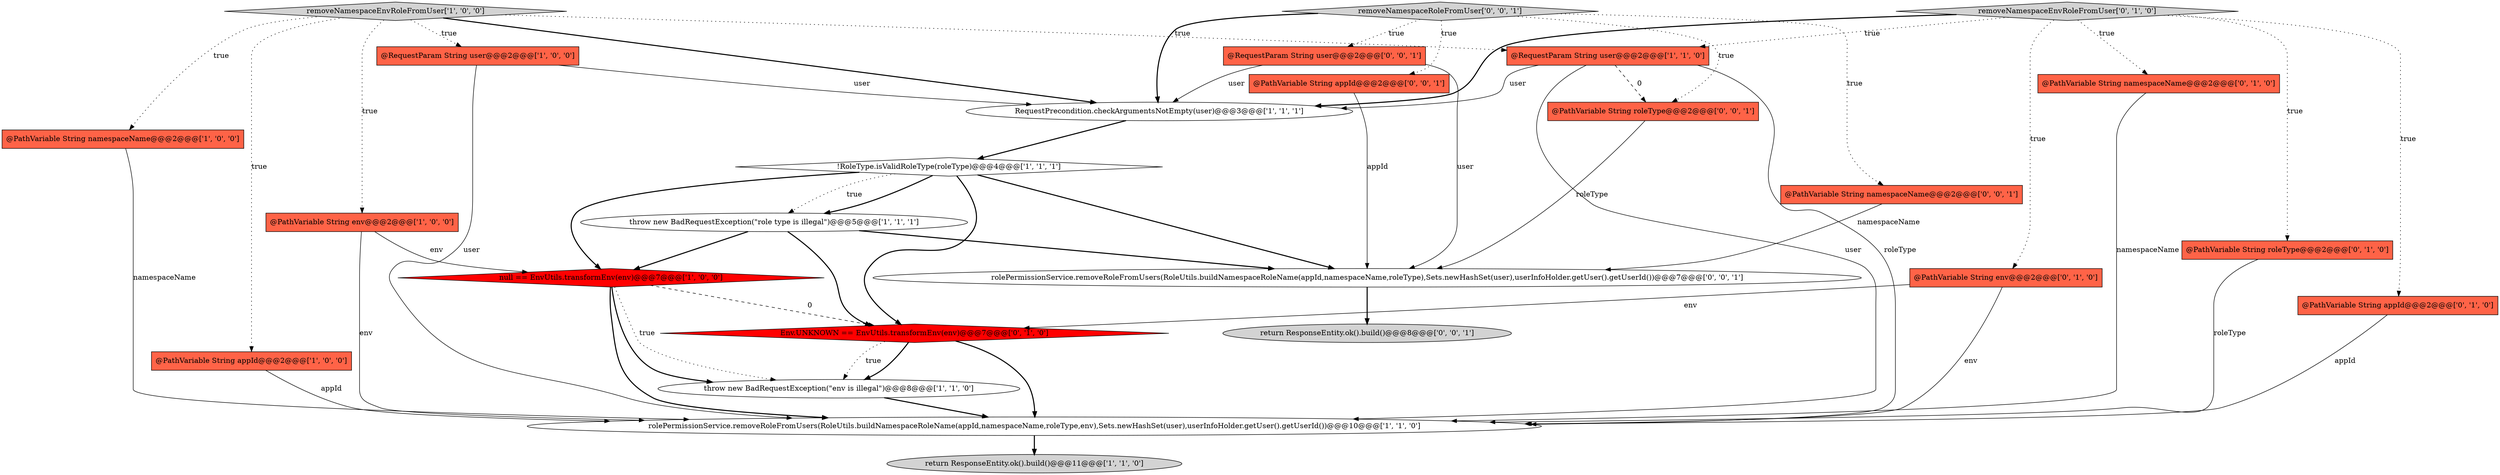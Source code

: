 digraph {
17 [style = filled, label = "@PathVariable String namespaceName@@@2@@@['0', '1', '0']", fillcolor = tomato, shape = box image = "AAA0AAABBB2BBB"];
20 [style = filled, label = "@PathVariable String namespaceName@@@2@@@['0', '0', '1']", fillcolor = tomato, shape = box image = "AAA0AAABBB3BBB"];
7 [style = filled, label = "return ResponseEntity.ok().build()@@@11@@@['1', '1', '0']", fillcolor = lightgray, shape = ellipse image = "AAA0AAABBB1BBB"];
3 [style = filled, label = "!RoleType.isValidRoleType(roleType)@@@4@@@['1', '1', '1']", fillcolor = white, shape = diamond image = "AAA0AAABBB1BBB"];
16 [style = filled, label = "removeNamespaceEnvRoleFromUser['0', '1', '0']", fillcolor = lightgray, shape = diamond image = "AAA0AAABBB2BBB"];
22 [style = filled, label = "@RequestParam String user@@@2@@@['0', '0', '1']", fillcolor = tomato, shape = box image = "AAA0AAABBB3BBB"];
2 [style = filled, label = "rolePermissionService.removeRoleFromUsers(RoleUtils.buildNamespaceRoleName(appId,namespaceName,roleType,env),Sets.newHashSet(user),userInfoHolder.getUser().getUserId())@@@10@@@['1', '1', '0']", fillcolor = white, shape = ellipse image = "AAA0AAABBB1BBB"];
1 [style = filled, label = "@PathVariable String namespaceName@@@2@@@['1', '0', '0']", fillcolor = tomato, shape = box image = "AAA0AAABBB1BBB"];
13 [style = filled, label = "Env.UNKNOWN == EnvUtils.transformEnv(env)@@@7@@@['0', '1', '0']", fillcolor = red, shape = diamond image = "AAA1AAABBB2BBB"];
11 [style = filled, label = "@RequestParam String user@@@2@@@['1', '1', '0']", fillcolor = tomato, shape = box image = "AAA0AAABBB1BBB"];
24 [style = filled, label = "@PathVariable String roleType@@@2@@@['0', '0', '1']", fillcolor = tomato, shape = box image = "AAA0AAABBB3BBB"];
23 [style = filled, label = "rolePermissionService.removeRoleFromUsers(RoleUtils.buildNamespaceRoleName(appId,namespaceName,roleType),Sets.newHashSet(user),userInfoHolder.getUser().getUserId())@@@7@@@['0', '0', '1']", fillcolor = white, shape = ellipse image = "AAA0AAABBB3BBB"];
18 [style = filled, label = "@PathVariable String roleType@@@2@@@['0', '1', '0']", fillcolor = tomato, shape = box image = "AAA0AAABBB2BBB"];
9 [style = filled, label = "throw new BadRequestException(\"role type is illegal\")@@@5@@@['1', '1', '1']", fillcolor = white, shape = ellipse image = "AAA0AAABBB1BBB"];
12 [style = filled, label = "throw new BadRequestException(\"env is illegal\")@@@8@@@['1', '1', '0']", fillcolor = white, shape = ellipse image = "AAA0AAABBB1BBB"];
0 [style = filled, label = "@PathVariable String env@@@2@@@['1', '0', '0']", fillcolor = tomato, shape = box image = "AAA0AAABBB1BBB"];
10 [style = filled, label = "null == EnvUtils.transformEnv(env)@@@7@@@['1', '0', '0']", fillcolor = red, shape = diamond image = "AAA1AAABBB1BBB"];
5 [style = filled, label = "@RequestParam String user@@@2@@@['1', '0', '0']", fillcolor = tomato, shape = box image = "AAA0AAABBB1BBB"];
4 [style = filled, label = "@PathVariable String appId@@@2@@@['1', '0', '0']", fillcolor = tomato, shape = box image = "AAA0AAABBB1BBB"];
8 [style = filled, label = "removeNamespaceEnvRoleFromUser['1', '0', '0']", fillcolor = lightgray, shape = diamond image = "AAA0AAABBB1BBB"];
6 [style = filled, label = "RequestPrecondition.checkArgumentsNotEmpty(user)@@@3@@@['1', '1', '1']", fillcolor = white, shape = ellipse image = "AAA0AAABBB1BBB"];
14 [style = filled, label = "@PathVariable String appId@@@2@@@['0', '1', '0']", fillcolor = tomato, shape = box image = "AAA0AAABBB2BBB"];
19 [style = filled, label = "return ResponseEntity.ok().build()@@@8@@@['0', '0', '1']", fillcolor = lightgray, shape = ellipse image = "AAA0AAABBB3BBB"];
21 [style = filled, label = "@PathVariable String appId@@@2@@@['0', '0', '1']", fillcolor = tomato, shape = box image = "AAA0AAABBB3BBB"];
15 [style = filled, label = "@PathVariable String env@@@2@@@['0', '1', '0']", fillcolor = tomato, shape = box image = "AAA0AAABBB2BBB"];
25 [style = filled, label = "removeNamespaceRoleFromUser['0', '0', '1']", fillcolor = lightgray, shape = diamond image = "AAA0AAABBB3BBB"];
6->3 [style = bold, label=""];
15->13 [style = solid, label="env"];
10->12 [style = dotted, label="true"];
13->12 [style = dotted, label="true"];
11->2 [style = solid, label="roleType"];
5->2 [style = solid, label="user"];
16->6 [style = bold, label=""];
16->17 [style = dotted, label="true"];
16->15 [style = dotted, label="true"];
25->24 [style = dotted, label="true"];
0->10 [style = solid, label="env"];
4->2 [style = solid, label="appId"];
8->6 [style = bold, label=""];
9->10 [style = bold, label=""];
3->9 [style = dotted, label="true"];
10->13 [style = dashed, label="0"];
25->6 [style = bold, label=""];
8->4 [style = dotted, label="true"];
11->2 [style = solid, label="user"];
21->23 [style = solid, label="appId"];
15->2 [style = solid, label="env"];
0->2 [style = solid, label="env"];
3->9 [style = bold, label=""];
9->23 [style = bold, label=""];
1->2 [style = solid, label="namespaceName"];
22->6 [style = solid, label="user"];
3->10 [style = bold, label=""];
12->2 [style = bold, label=""];
3->23 [style = bold, label=""];
8->1 [style = dotted, label="true"];
20->23 [style = solid, label="namespaceName"];
13->12 [style = bold, label=""];
22->23 [style = solid, label="user"];
8->5 [style = dotted, label="true"];
10->12 [style = bold, label=""];
5->6 [style = solid, label="user"];
23->19 [style = bold, label=""];
25->20 [style = dotted, label="true"];
16->14 [style = dotted, label="true"];
11->24 [style = dashed, label="0"];
17->2 [style = solid, label="namespaceName"];
13->2 [style = bold, label=""];
25->22 [style = dotted, label="true"];
3->13 [style = bold, label=""];
8->11 [style = dotted, label="true"];
10->2 [style = bold, label=""];
8->0 [style = dotted, label="true"];
2->7 [style = bold, label=""];
18->2 [style = solid, label="roleType"];
16->11 [style = dotted, label="true"];
11->6 [style = solid, label="user"];
14->2 [style = solid, label="appId"];
25->21 [style = dotted, label="true"];
24->23 [style = solid, label="roleType"];
9->13 [style = bold, label=""];
16->18 [style = dotted, label="true"];
}
